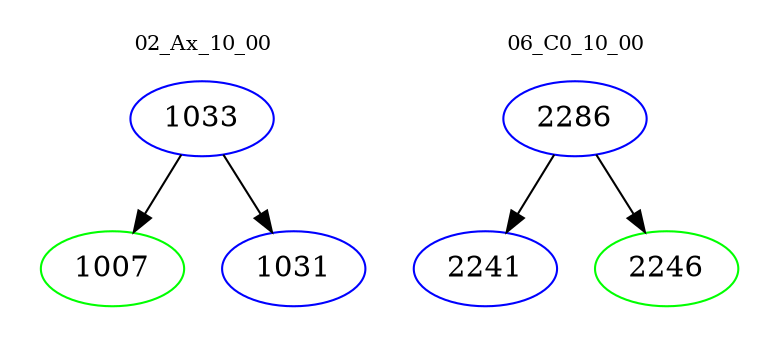 digraph{
subgraph cluster_0 {
color = white
label = "02_Ax_10_00";
fontsize=10;
T0_1033 [label="1033", color="blue"]
T0_1033 -> T0_1007 [color="black"]
T0_1007 [label="1007", color="green"]
T0_1033 -> T0_1031 [color="black"]
T0_1031 [label="1031", color="blue"]
}
subgraph cluster_1 {
color = white
label = "06_C0_10_00";
fontsize=10;
T1_2286 [label="2286", color="blue"]
T1_2286 -> T1_2241 [color="black"]
T1_2241 [label="2241", color="blue"]
T1_2286 -> T1_2246 [color="black"]
T1_2246 [label="2246", color="green"]
}
}
